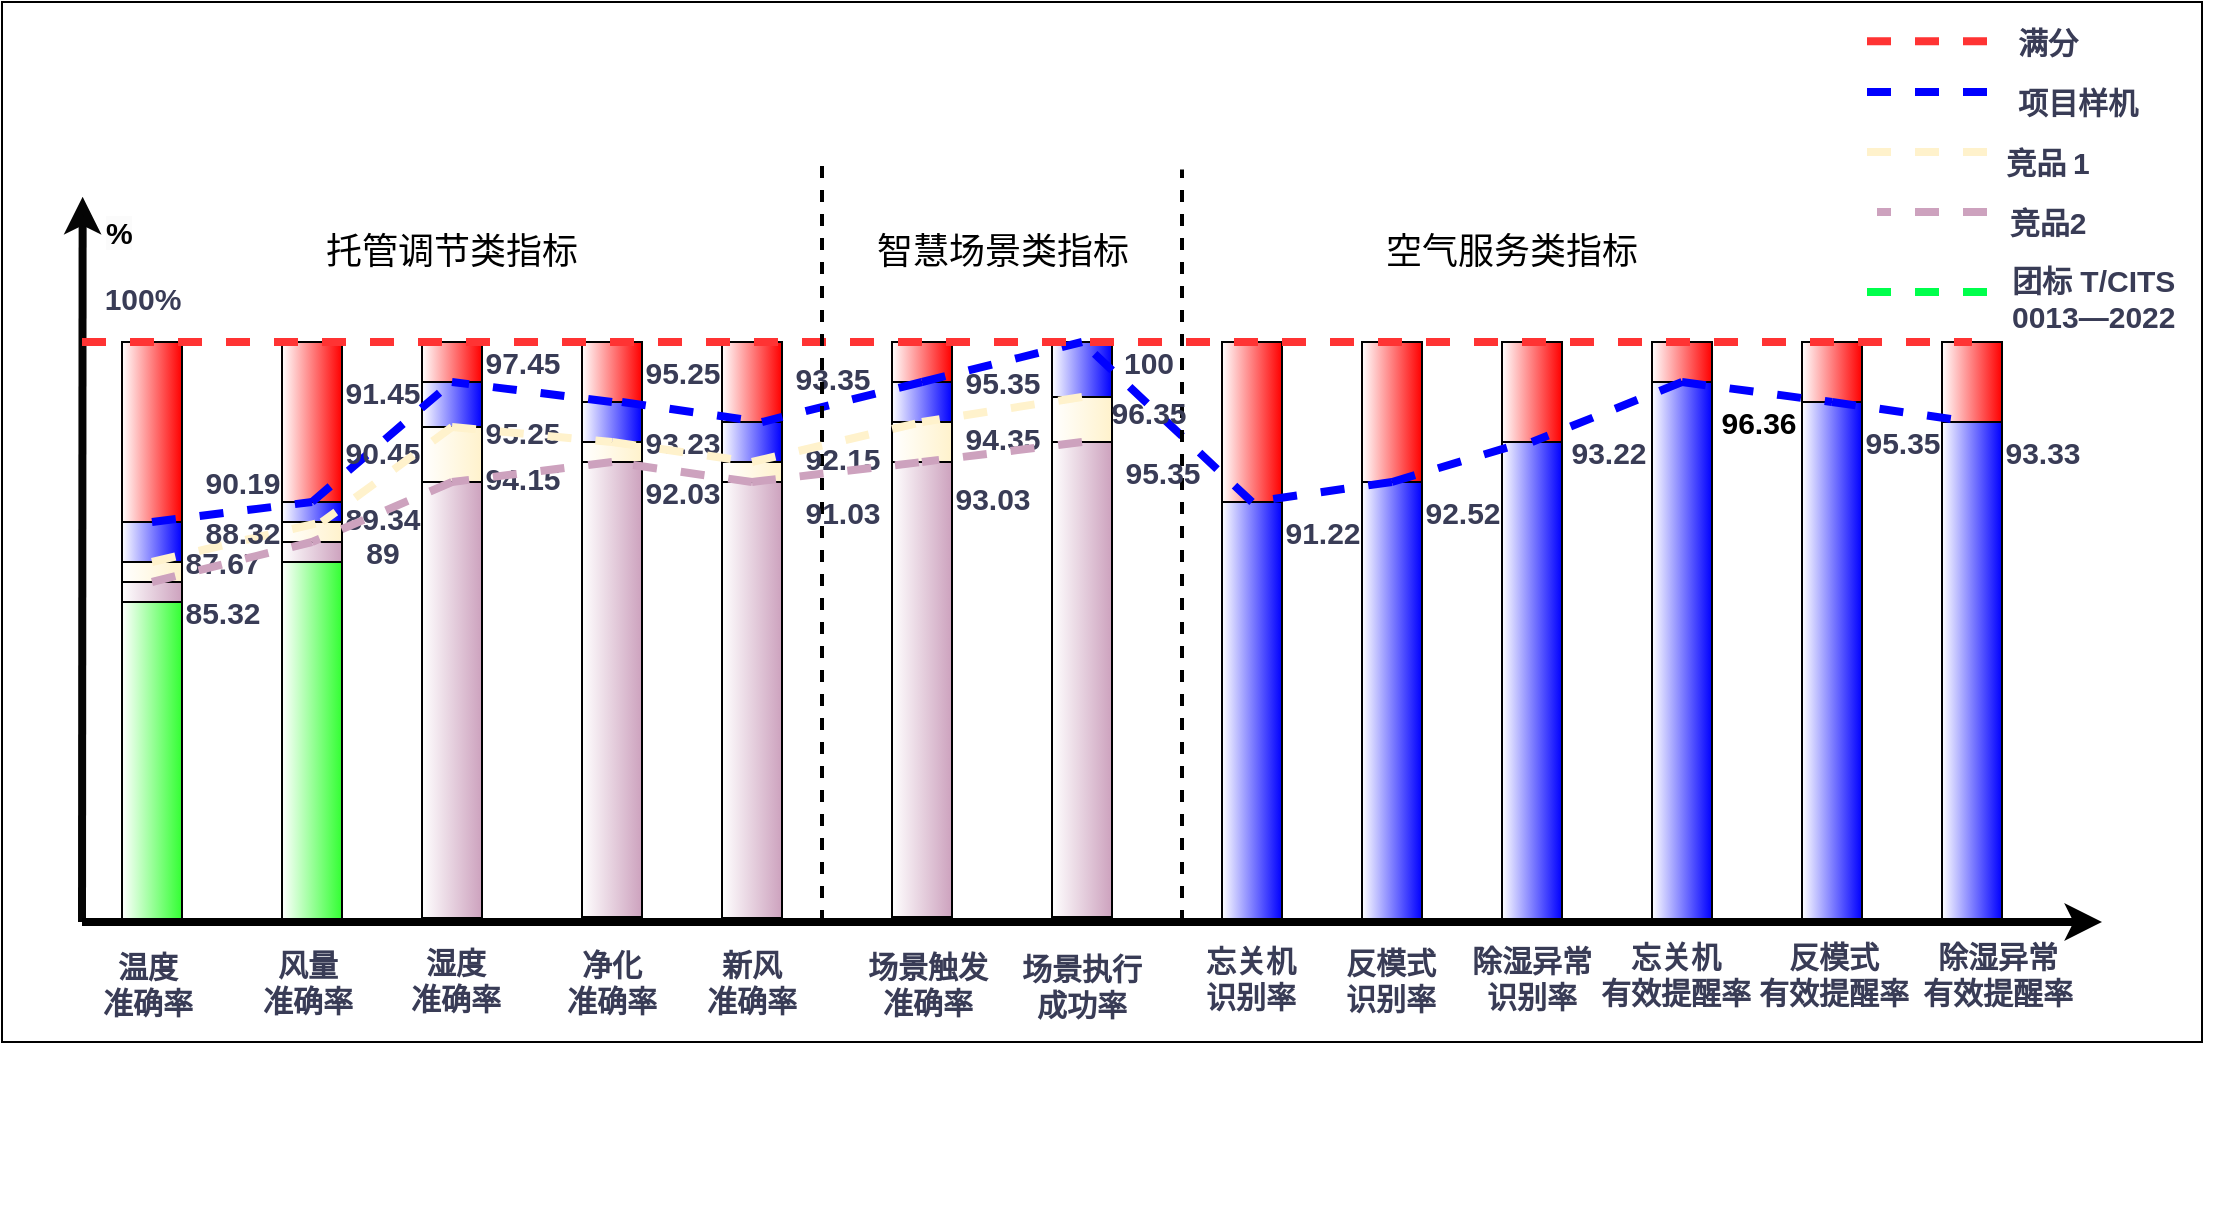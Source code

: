 <mxfile version="21.6.6" type="github">
  <diagram name="第 1 页" id="rY4jq-13awJzELdeVJwO">
    <mxGraphModel dx="2074" dy="1118" grid="1" gridSize="10" guides="1" tooltips="1" connect="1" arrows="1" fold="1" page="1" pageScale="1" pageWidth="1100" pageHeight="850" math="0" shadow="0">
      <root>
        <mxCell id="0" />
        <mxCell id="1" parent="0" />
        <mxCell id="lNV1BjXNFT9KpLWE9t8--2" value="" style="rounded=0;whiteSpace=wrap;html=1;gradientDirection=east;" vertex="1" parent="1">
          <mxGeometry x="130" y="50" width="1100" height="520" as="geometry" />
        </mxCell>
        <mxCell id="lNV1BjXNFT9KpLWE9t8--3" value="" style="rounded=0;whiteSpace=wrap;html=1;labelBackgroundColor=none;fillColor=#fff2cc;strokeColor=#d6b656;fontSize=15;fontStyle=1;labelBorderColor=none;" vertex="1" parent="1">
          <mxGeometry x="270" y="310" width="30" height="20" as="geometry" />
        </mxCell>
        <mxCell id="lNV1BjXNFT9KpLWE9t8--4" value="" style="rounded=0;whiteSpace=wrap;html=1;labelBackgroundColor=none;fontSize=15;fontStyle=1;gradientDirection=east;gradientColor=#0000FF;labelBorderColor=none;" vertex="1" parent="1">
          <mxGeometry x="190" y="300" width="30" height="50" as="geometry" />
        </mxCell>
        <mxCell id="lNV1BjXNFT9KpLWE9t8--5" value="" style="edgeStyle=orthogonalEdgeStyle;rounded=0;orthogonalLoop=1;jettySize=auto;html=1;labelBorderColor=none;" edge="1" parent="1" source="lNV1BjXNFT9KpLWE9t8--6" target="lNV1BjXNFT9KpLWE9t8--11">
          <mxGeometry relative="1" as="geometry" />
        </mxCell>
        <mxCell id="lNV1BjXNFT9KpLWE9t8--6" value="" style="rounded=0;whiteSpace=wrap;html=1;labelBackgroundColor=none;fillColor=#FFFFFF;strokeColor=#000000;fontSize=15;fontStyle=1;gradientColor=#FFF2CC;gradientDirection=east;labelBorderColor=none;" vertex="1" parent="1">
          <mxGeometry x="190" y="330" width="30" height="20" as="geometry" />
        </mxCell>
        <mxCell id="lNV1BjXNFT9KpLWE9t8--7" value="" style="rounded=0;whiteSpace=wrap;html=1;labelBackgroundColor=none;fontSize=15;fontStyle=1;gradientDirection=east;gradientColor=#0000FF;labelBorderColor=none;" vertex="1" parent="1">
          <mxGeometry x="490" y="260" width="30" height="250" as="geometry" />
        </mxCell>
        <mxCell id="lNV1BjXNFT9KpLWE9t8--8" value="" style="rounded=0;whiteSpace=wrap;html=1;labelBackgroundColor=none;fontSize=15;fontStyle=1;gradientDirection=east;gradientColor=#0000FF;labelBorderColor=none;" vertex="1" parent="1">
          <mxGeometry x="420" y="250" width="30" height="260" as="geometry" />
        </mxCell>
        <mxCell id="lNV1BjXNFT9KpLWE9t8--9" value="" style="endArrow=classic;html=1;rounded=0;labelBackgroundColor=none;strokeColor=#050505;fontColor=default;strokeWidth=4;fontSize=15;fontStyle=1;entryX=-0.242;entryY=-0.064;entryDx=0;entryDy=0;entryPerimeter=0;" edge="1" parent="1" target="lNV1BjXNFT9KpLWE9t8--14">
          <mxGeometry width="50" height="50" relative="1" as="geometry">
            <mxPoint x="170" y="510" as="sourcePoint" />
            <mxPoint x="170" y="110" as="targetPoint" />
          </mxGeometry>
        </mxCell>
        <mxCell id="lNV1BjXNFT9KpLWE9t8--10" value="" style="endArrow=none;html=1;rounded=0;labelBackgroundColor=none;strokeColor=#E07A5F;fontColor=default;fontSize=15;fontStyle=1;labelBorderColor=none;" edge="1" parent="1" target="lNV1BjXNFT9KpLWE9t8--11">
          <mxGeometry width="50" height="50" relative="1" as="geometry">
            <mxPoint x="190" y="410" as="sourcePoint" />
            <mxPoint x="240" y="360" as="targetPoint" />
          </mxGeometry>
        </mxCell>
        <mxCell id="lNV1BjXNFT9KpLWE9t8--11" value="" style="rounded=0;whiteSpace=wrap;html=1;labelBackgroundColor=none;fillColor=#FFFFFF;strokeColor=#000000;fontColor=#000000;fontSize=15;fontStyle=1;gradientColor=#33FF33;gradientDirection=east;labelBorderColor=none;" vertex="1" parent="1">
          <mxGeometry x="190" y="350" width="30" height="160" as="geometry" />
        </mxCell>
        <mxCell id="lNV1BjXNFT9KpLWE9t8--12" value="" style="rounded=0;whiteSpace=wrap;html=1;labelBackgroundColor=none;fontSize=15;fontStyle=1;gradientDirection=east;gradientColor=#FF0000;labelBorderColor=none;" vertex="1" parent="1">
          <mxGeometry x="190" y="220" width="30" height="90" as="geometry" />
        </mxCell>
        <mxCell id="lNV1BjXNFT9KpLWE9t8--13" value="100%" style="text;html=1;align=center;verticalAlign=middle;resizable=0;points=[];autosize=1;strokeColor=none;fillColor=none;labelBackgroundColor=none;fontColor=#393C56;fontSize=15;fontStyle=1" vertex="1" parent="1">
          <mxGeometry x="170" y="182.5" width="60" height="30" as="geometry" />
        </mxCell>
        <mxCell id="lNV1BjXNFT9KpLWE9t8--14" value="&lt;span style=&quot;color: rgb(0, 0, 0); font-family: Helvetica; font-size: 15px; font-style: normal; font-variant-ligatures: normal; font-variant-caps: normal; letter-spacing: normal; orphans: 2; text-align: center; text-indent: 0px; text-transform: none; widows: 2; word-spacing: 0px; -webkit-text-stroke-width: 0px; background-color: rgb(251, 251, 251); text-decoration-thickness: initial; text-decoration-style: initial; text-decoration-color: initial; float: none; display: inline !important;&quot;&gt;%&lt;/span&gt;" style="text;whiteSpace=wrap;html=1;labelBackgroundColor=none;fontColor=#393C56;fontSize=15;fontStyle=1" vertex="1" parent="1">
          <mxGeometry x="180" y="150" width="40" height="40" as="geometry" />
        </mxCell>
        <mxCell id="lNV1BjXNFT9KpLWE9t8--15" value="90.19" style="text;html=1;align=center;verticalAlign=middle;resizable=0;points=[];autosize=1;strokeColor=none;fillColor=none;labelBackgroundColor=none;fontColor=#393C56;fontSize=15;fontStyle=1;labelBorderColor=none;" vertex="1" parent="1">
          <mxGeometry x="220" y="275" width="60" height="30" as="geometry" />
        </mxCell>
        <mxCell id="lNV1BjXNFT9KpLWE9t8--16" value="85.32" style="text;html=1;align=center;verticalAlign=middle;resizable=0;points=[];autosize=1;strokeColor=none;fillColor=none;labelBackgroundColor=none;fontColor=#393C56;fontSize=15;fontStyle=1;labelBorderColor=none;" vertex="1" parent="1">
          <mxGeometry x="210" y="340" width="60" height="30" as="geometry" />
        </mxCell>
        <mxCell id="lNV1BjXNFT9KpLWE9t8--17" value="" style="endArrow=none;html=1;rounded=0;labelBackgroundColor=none;strokeColor=#E07A5F;fontColor=default;fontSize=15;fontStyle=1;labelBorderColor=none;" edge="1" parent="1" target="lNV1BjXNFT9KpLWE9t8--18">
          <mxGeometry width="50" height="50" relative="1" as="geometry">
            <mxPoint x="270" y="410" as="sourcePoint" />
            <mxPoint x="320" y="360" as="targetPoint" />
          </mxGeometry>
        </mxCell>
        <mxCell id="lNV1BjXNFT9KpLWE9t8--18" value="" style="rounded=0;whiteSpace=wrap;html=1;labelBackgroundColor=none;fillColor=#FFFFFF;strokeColor=#000000;fontColor=#393C56;fontSize=15;fontStyle=1;gradientColor=#33FF33;gradientDirection=east;labelBorderColor=none;" vertex="1" parent="1">
          <mxGeometry x="270" y="310" width="30" height="200" as="geometry" />
        </mxCell>
        <mxCell id="lNV1BjXNFT9KpLWE9t8--19" value="" style="rounded=0;whiteSpace=wrap;html=1;labelBackgroundColor=none;fontSize=15;fontStyle=1;gradientDirection=east;gradientColor=#0000FF;labelBorderColor=none;" vertex="1" parent="1">
          <mxGeometry x="270" y="300" width="30" height="30" as="geometry" />
        </mxCell>
        <mxCell id="lNV1BjXNFT9KpLWE9t8--20" value="" style="rounded=0;whiteSpace=wrap;html=1;labelBackgroundColor=none;fontSize=15;fontStyle=1;gradientDirection=east;gradientColor=#FF0000;labelBorderColor=none;" vertex="1" parent="1">
          <mxGeometry x="270" y="220" width="30" height="80" as="geometry" />
        </mxCell>
        <mxCell id="lNV1BjXNFT9KpLWE9t8--21" value="91.45" style="text;html=1;align=center;verticalAlign=middle;resizable=0;points=[];autosize=1;strokeColor=none;fillColor=none;labelBackgroundColor=none;fontColor=#393C56;fontSize=15;fontStyle=1;labelBorderColor=none;" vertex="1" parent="1">
          <mxGeometry x="290" y="230" width="60" height="30" as="geometry" />
        </mxCell>
        <mxCell id="lNV1BjXNFT9KpLWE9t8--22" value="89" style="text;html=1;align=center;verticalAlign=middle;resizable=0;points=[];autosize=1;strokeColor=none;fillColor=none;labelBackgroundColor=none;fontColor=#393C56;fontSize=15;fontStyle=1;labelBorderColor=none;" vertex="1" parent="1">
          <mxGeometry x="300" y="310" width="40" height="30" as="geometry" />
        </mxCell>
        <mxCell id="lNV1BjXNFT9KpLWE9t8--23" value="" style="endArrow=none;html=1;rounded=0;labelBackgroundColor=none;strokeColor=#E07A5F;fontColor=default;fontSize=15;fontStyle=1;labelBorderColor=none;" edge="1" parent="1">
          <mxGeometry width="50" height="50" relative="1" as="geometry">
            <mxPoint x="385" y="410" as="sourcePoint" />
            <mxPoint x="385" y="410" as="targetPoint" />
          </mxGeometry>
        </mxCell>
        <mxCell id="lNV1BjXNFT9KpLWE9t8--24" value="" style="rounded=0;whiteSpace=wrap;html=1;labelBackgroundColor=none;fontSize=15;fontStyle=1;gradientDirection=east;gradientColor=#0000FF;labelBorderColor=none;" vertex="1" parent="1">
          <mxGeometry x="340" y="240" width="30" height="270" as="geometry" />
        </mxCell>
        <mxCell id="lNV1BjXNFT9KpLWE9t8--25" value="" style="rounded=0;whiteSpace=wrap;html=1;labelBackgroundColor=none;fontSize=15;fontStyle=1;gradientDirection=east;gradientColor=#FF0000;labelBorderColor=none;" vertex="1" parent="1">
          <mxGeometry x="340" y="220" width="30" height="20" as="geometry" />
        </mxCell>
        <mxCell id="lNV1BjXNFT9KpLWE9t8--26" value="" style="endArrow=none;html=1;rounded=0;labelBackgroundColor=none;strokeColor=#E07A5F;fontColor=default;fontSize=15;fontStyle=1;labelBorderColor=none;" edge="1" parent="1" target="lNV1BjXNFT9KpLWE9t8--27">
          <mxGeometry width="50" height="50" relative="1" as="geometry">
            <mxPoint x="1030" y="410" as="sourcePoint" />
            <mxPoint x="1080" y="360" as="targetPoint" />
          </mxGeometry>
        </mxCell>
        <mxCell id="lNV1BjXNFT9KpLWE9t8--27" value="" style="rounded=0;whiteSpace=wrap;html=1;labelBackgroundColor=none;fontSize=15;fontStyle=1;gradientDirection=east;gradientColor=#0000FF;labelBorderColor=none;" vertex="1" parent="1">
          <mxGeometry x="1030" y="240" width="30" height="270" as="geometry" />
        </mxCell>
        <mxCell id="lNV1BjXNFT9KpLWE9t8--28" value="" style="rounded=0;whiteSpace=wrap;html=1;labelBackgroundColor=none;fontSize=15;fontStyle=1;gradientColor=#FF0000;gradientDirection=east;labelBorderColor=none;" vertex="1" parent="1">
          <mxGeometry x="1030" y="220" width="30" height="30" as="geometry" />
        </mxCell>
        <mxCell id="lNV1BjXNFT9KpLWE9t8--29" value="" style="rounded=0;whiteSpace=wrap;html=1;labelBackgroundColor=none;fontSize=15;fontStyle=1;gradientDirection=east;gradientColor=#0000FF;labelBorderColor=none;" vertex="1" parent="1">
          <mxGeometry x="1100" y="260" width="30" height="250" as="geometry" />
        </mxCell>
        <mxCell id="lNV1BjXNFT9KpLWE9t8--30" value="" style="rounded=0;whiteSpace=wrap;html=1;labelBackgroundColor=none;fontSize=15;fontStyle=1;gradientColor=#FF0000;gradientDirection=east;labelBorderColor=none;" vertex="1" parent="1">
          <mxGeometry x="1100" y="220" width="30" height="40" as="geometry" />
        </mxCell>
        <mxCell id="lNV1BjXNFT9KpLWE9t8--31" value="" style="endArrow=none;html=1;rounded=0;labelBackgroundColor=none;strokeColor=#E07A5F;fontColor=default;fontSize=15;fontStyle=1;labelBorderColor=none;" edge="1" parent="1">
          <mxGeometry width="50" height="50" relative="1" as="geometry">
            <mxPoint x="870" y="410" as="sourcePoint" />
            <mxPoint x="870" y="410" as="targetPoint" />
          </mxGeometry>
        </mxCell>
        <mxCell id="lNV1BjXNFT9KpLWE9t8--32" value="" style="rounded=0;whiteSpace=wrap;html=1;labelBackgroundColor=none;fontSize=15;fontStyle=1;gradientDirection=east;gradientColor=#0000FF;labelBorderColor=none;" vertex="1" parent="1">
          <mxGeometry x="880" y="240" width="30" height="270" as="geometry" />
        </mxCell>
        <mxCell id="lNV1BjXNFT9KpLWE9t8--33" value="" style="rounded=0;whiteSpace=wrap;html=1;labelBackgroundColor=none;fontSize=15;fontStyle=1;gradientColor=#FF0000;gradientDirection=east;labelBorderColor=none;" vertex="1" parent="1">
          <mxGeometry x="880" y="220" width="30" height="50" as="geometry" />
        </mxCell>
        <mxCell id="lNV1BjXNFT9KpLWE9t8--34" value="" style="endArrow=none;html=1;rounded=0;labelBackgroundColor=none;strokeColor=#E07A5F;fontColor=default;fontSize=15;fontStyle=1;labelBorderColor=none;" edge="1" parent="1" target="lNV1BjXNFT9KpLWE9t8--35">
          <mxGeometry width="50" height="50" relative="1" as="geometry">
            <mxPoint x="810" y="410" as="sourcePoint" />
            <mxPoint x="860" y="360" as="targetPoint" />
          </mxGeometry>
        </mxCell>
        <mxCell id="lNV1BjXNFT9KpLWE9t8--35" value="" style="rounded=0;whiteSpace=wrap;html=1;labelBackgroundColor=none;fontSize=15;fontStyle=1;gradientDirection=east;gradientColor=#0000FF;labelBorderColor=none;" vertex="1" parent="1">
          <mxGeometry x="810" y="290" width="30" height="220" as="geometry" />
        </mxCell>
        <mxCell id="lNV1BjXNFT9KpLWE9t8--36" value="" style="rounded=0;whiteSpace=wrap;html=1;labelBackgroundColor=none;fontSize=15;fontStyle=1;gradientColor=#FF0000;gradientDirection=east;labelBorderColor=none;" vertex="1" parent="1">
          <mxGeometry x="810" y="220" width="30" height="70" as="geometry" />
        </mxCell>
        <mxCell id="lNV1BjXNFT9KpLWE9t8--37" value="" style="endArrow=none;html=1;rounded=0;startArrow=none;labelBackgroundColor=none;strokeColor=#E07A5F;fontColor=default;fontSize=15;fontStyle=1;labelBorderColor=none;" edge="1" parent="1" source="lNV1BjXNFT9KpLWE9t8--48" target="lNV1BjXNFT9KpLWE9t8--38">
          <mxGeometry width="50" height="50" relative="1" as="geometry">
            <mxPoint x="760" y="35" as="sourcePoint" />
            <mxPoint x="810" y="-15" as="targetPoint" />
          </mxGeometry>
        </mxCell>
        <mxCell id="lNV1BjXNFT9KpLWE9t8--38" value="" style="rounded=0;whiteSpace=wrap;html=1;labelBackgroundColor=none;fontSize=15;fontStyle=1;gradientDirection=east;gradientColor=#0000FF;labelBorderColor=none;" vertex="1" parent="1">
          <mxGeometry x="740" y="240" width="30" height="270" as="geometry" />
        </mxCell>
        <mxCell id="lNV1BjXNFT9KpLWE9t8--39" value="" style="endArrow=none;html=1;rounded=0;labelBackgroundColor=none;strokeColor=#E07A5F;fontColor=default;fontSize=15;fontStyle=1;labelBorderColor=none;" edge="1" parent="1">
          <mxGeometry width="50" height="50" relative="1" as="geometry">
            <mxPoint x="945" y="410" as="sourcePoint" />
            <mxPoint x="945" y="410" as="targetPoint" />
          </mxGeometry>
        </mxCell>
        <mxCell id="lNV1BjXNFT9KpLWE9t8--40" value="" style="rounded=0;whiteSpace=wrap;html=1;labelBackgroundColor=none;fontSize=15;fontStyle=1;gradientDirection=east;gradientColor=#0000FF;labelBorderColor=none;" vertex="1" parent="1">
          <mxGeometry x="955" y="240" width="30" height="270" as="geometry" />
        </mxCell>
        <mxCell id="lNV1BjXNFT9KpLWE9t8--41" value="" style="rounded=0;whiteSpace=wrap;html=1;labelBackgroundColor=none;fontSize=15;fontStyle=1;gradientColor=#FF0000;gradientDirection=east;labelBorderColor=none;" vertex="1" parent="1">
          <mxGeometry x="955" y="220" width="30" height="20" as="geometry" />
        </mxCell>
        <mxCell id="lNV1BjXNFT9KpLWE9t8--42" value="" style="endArrow=none;html=1;rounded=0;labelBackgroundColor=none;strokeColor=#E07A5F;fontColor=default;fontSize=15;fontStyle=1;labelBorderColor=none;" edge="1" parent="1">
          <mxGeometry width="50" height="50" relative="1" as="geometry">
            <mxPoint x="635" y="410" as="sourcePoint" />
            <mxPoint x="635" y="410" as="targetPoint" />
          </mxGeometry>
        </mxCell>
        <mxCell id="lNV1BjXNFT9KpLWE9t8--43" value="" style="rounded=0;whiteSpace=wrap;html=1;labelBackgroundColor=none;fontSize=15;fontStyle=1;gradientDirection=east;gradientColor=#0000FF;labelBorderColor=none;" vertex="1" parent="1">
          <mxGeometry x="655" y="220" width="30" height="290" as="geometry" />
        </mxCell>
        <mxCell id="lNV1BjXNFT9KpLWE9t8--44" value="" style="rounded=0;whiteSpace=wrap;html=1;labelBackgroundColor=none;fontSize=15;fontStyle=1;gradientDirection=east;gradientColor=#0000FF;labelBorderColor=none;" vertex="1" parent="1">
          <mxGeometry x="575" y="240" width="30" height="270" as="geometry" />
        </mxCell>
        <mxCell id="lNV1BjXNFT9KpLWE9t8--45" value="" style="rounded=0;whiteSpace=wrap;html=1;labelBackgroundColor=none;fontSize=15;fontStyle=1;gradientDirection=east;gradientColor=#FF0000;labelBorderColor=none;" vertex="1" parent="1">
          <mxGeometry x="575" y="220" width="30" height="20" as="geometry" />
        </mxCell>
        <mxCell id="lNV1BjXNFT9KpLWE9t8--46" value="" style="rounded=0;whiteSpace=wrap;html=1;labelBackgroundColor=none;fontSize=15;fontStyle=1;gradientDirection=east;gradientColor=#FF0000;labelBorderColor=none;" vertex="1" parent="1">
          <mxGeometry x="490" y="220" width="30" height="40" as="geometry" />
        </mxCell>
        <mxCell id="lNV1BjXNFT9KpLWE9t8--47" value="" style="rounded=0;whiteSpace=wrap;html=1;labelBackgroundColor=none;fontSize=15;fontStyle=1;gradientDirection=east;gradientColor=#FF0000;labelBorderColor=none;" vertex="1" parent="1">
          <mxGeometry x="420" y="220" width="30" height="30" as="geometry" />
        </mxCell>
        <mxCell id="lNV1BjXNFT9KpLWE9t8--48" value="" style="rounded=0;whiteSpace=wrap;html=1;labelBackgroundColor=none;fontSize=15;fontStyle=1;gradientDirection=east;gradientColor=#FF0000;labelBorderColor=none;" vertex="1" parent="1">
          <mxGeometry x="740" y="220" width="30" height="80" as="geometry" />
        </mxCell>
        <mxCell id="lNV1BjXNFT9KpLWE9t8--49" value="97.45" style="text;html=1;align=center;verticalAlign=middle;resizable=0;points=[];autosize=1;strokeColor=none;fillColor=none;labelBackgroundColor=none;fontColor=#393C56;fontSize=15;fontStyle=1;labelBorderColor=none;" vertex="1" parent="1">
          <mxGeometry x="360" y="215" width="60" height="30" as="geometry" />
        </mxCell>
        <mxCell id="lNV1BjXNFT9KpLWE9t8--50" value="95.35" style="text;html=1;align=center;verticalAlign=middle;resizable=0;points=[];autosize=1;strokeColor=none;fillColor=none;labelBackgroundColor=none;fontColor=#393C56;fontSize=15;fontStyle=1;labelBorderColor=none;" vertex="1" parent="1">
          <mxGeometry x="600" y="225" width="60" height="30" as="geometry" />
        </mxCell>
        <mxCell id="lNV1BjXNFT9KpLWE9t8--51" value="100" style="text;html=1;align=center;verticalAlign=middle;resizable=0;points=[];autosize=1;strokeColor=none;fillColor=none;labelBackgroundColor=none;fontColor=#393C56;fontSize=15;fontStyle=1;labelBorderColor=none;" vertex="1" parent="1">
          <mxGeometry x="677.5" y="215" width="50" height="30" as="geometry" />
        </mxCell>
        <mxCell id="lNV1BjXNFT9KpLWE9t8--52" value="91.22" style="text;html=1;align=center;verticalAlign=middle;resizable=0;points=[];autosize=1;strokeColor=none;fillColor=none;labelBackgroundColor=none;fontColor=#393C56;fontSize=15;fontStyle=1;labelBorderColor=none;" vertex="1" parent="1">
          <mxGeometry x="760" y="300" width="60" height="30" as="geometry" />
        </mxCell>
        <mxCell id="lNV1BjXNFT9KpLWE9t8--53" value="92.52" style="text;html=1;align=center;verticalAlign=middle;resizable=0;points=[];autosize=1;strokeColor=none;fillColor=none;labelBackgroundColor=none;fontColor=#393C56;fontSize=15;fontStyle=1;labelBorderColor=none;" vertex="1" parent="1">
          <mxGeometry x="830" y="290" width="60" height="30" as="geometry" />
        </mxCell>
        <mxCell id="lNV1BjXNFT9KpLWE9t8--54" value="93.22" style="text;html=1;align=center;verticalAlign=middle;resizable=0;points=[];autosize=1;strokeColor=none;fillColor=none;labelBackgroundColor=none;fontColor=#393C56;fontSize=15;fontStyle=1;labelBorderColor=none;" vertex="1" parent="1">
          <mxGeometry x="902.5" y="260" width="60" height="30" as="geometry" />
        </mxCell>
        <mxCell id="lNV1BjXNFT9KpLWE9t8--55" value="96.36" style="text;html=1;align=center;verticalAlign=middle;resizable=0;points=[];autosize=1;labelBackgroundColor=none;fontSize=15;fontStyle=1;labelBorderColor=none;" vertex="1" parent="1">
          <mxGeometry x="977.5" y="245" width="60" height="30" as="geometry" />
        </mxCell>
        <mxCell id="lNV1BjXNFT9KpLWE9t8--56" value="95.35" style="text;html=1;align=center;verticalAlign=middle;resizable=0;points=[];autosize=1;strokeColor=none;fillColor=none;labelBackgroundColor=none;fontColor=#393C56;fontSize=15;fontStyle=1;labelBorderColor=none;" vertex="1" parent="1">
          <mxGeometry x="1050" y="255" width="60" height="30" as="geometry" />
        </mxCell>
        <mxCell id="lNV1BjXNFT9KpLWE9t8--57" value="93.33" style="text;html=1;align=center;verticalAlign=middle;resizable=0;points=[];autosize=1;strokeColor=none;fillColor=none;labelBackgroundColor=none;fontColor=#393C56;fontSize=15;fontStyle=1;labelBorderColor=none;" vertex="1" parent="1">
          <mxGeometry x="1120" y="260" width="60" height="30" as="geometry" />
        </mxCell>
        <mxCell id="lNV1BjXNFT9KpLWE9t8--58" value="场景触发准确率" style="text;whiteSpace=wrap;html=1;labelBackgroundColor=none;fontColor=#393C56;fontSize=15;fontStyle=1;align=center;" vertex="1" parent="1">
          <mxGeometry x="560" y="517" width="66" height="137" as="geometry" />
        </mxCell>
        <mxCell id="lNV1BjXNFT9KpLWE9t8--59" value="场景执行成功率" style="text;whiteSpace=wrap;html=1;labelBackgroundColor=none;fontColor=#393C56;fontSize=15;fontStyle=1;align=center;" vertex="1" parent="1">
          <mxGeometry x="637" y="518" width="66" height="136" as="geometry" />
        </mxCell>
        <mxCell id="lNV1BjXNFT9KpLWE9t8--60" value="忘关机识别率" style="text;whiteSpace=wrap;html=1;labelBackgroundColor=none;fontColor=#393C56;fontSize=15;fontStyle=1" vertex="1" parent="1">
          <mxGeometry x="730" y="514" width="50" height="126" as="geometry" />
        </mxCell>
        <mxCell id="lNV1BjXNFT9KpLWE9t8--61" value="反模式识别率" style="text;whiteSpace=wrap;html=1;labelBackgroundColor=none;fontColor=#393C56;fontSize=15;fontStyle=1" vertex="1" parent="1">
          <mxGeometry x="800" y="515" width="51" height="126" as="geometry" />
        </mxCell>
        <mxCell id="lNV1BjXNFT9KpLWE9t8--62" value="除湿异常识别率" style="text;whiteSpace=wrap;html=1;labelBackgroundColor=none;fontColor=#393C56;fontSize=15;fontStyle=1;align=center;" vertex="1" parent="1">
          <mxGeometry x="860" y="514" width="70" height="135" as="geometry" />
        </mxCell>
        <mxCell id="lNV1BjXNFT9KpLWE9t8--63" value="忘关机&lt;br&gt;有效提醒率" style="text;whiteSpace=wrap;html=1;labelBackgroundColor=none;fontColor=#393C56;fontSize=15;fontStyle=1;align=center;" vertex="1" parent="1">
          <mxGeometry x="927" y="512" width="80" height="97.5" as="geometry" />
        </mxCell>
        <mxCell id="lNV1BjXNFT9KpLWE9t8--64" value="反模式&lt;br&gt;有效提醒率" style="text;whiteSpace=wrap;html=1;labelBackgroundColor=none;fontColor=#393C56;fontSize=15;fontStyle=1;align=center;" vertex="1" parent="1">
          <mxGeometry x="1006" y="512" width="80" height="44" as="geometry" />
        </mxCell>
        <mxCell id="lNV1BjXNFT9KpLWE9t8--65" value="除湿异常&lt;br&gt;有效提醒率" style="text;whiteSpace=wrap;html=1;labelBackgroundColor=none;fontColor=#393C56;fontSize=15;fontStyle=1;align=center;" vertex="1" parent="1">
          <mxGeometry x="1088" y="512" width="80" height="40" as="geometry" />
        </mxCell>
        <mxCell id="lNV1BjXNFT9KpLWE9t8--66" value="湿度&lt;br&gt;准确率" style="text;whiteSpace=wrap;html=1;fontColor=#393C56;fontSize=15;fontStyle=1;align=center;" vertex="1" parent="1">
          <mxGeometry x="326" y="515" width="62" height="90" as="geometry" />
        </mxCell>
        <mxCell id="lNV1BjXNFT9KpLWE9t8--67" value="" style="endArrow=none;dashed=1;html=1;rounded=0;strokeColor=#0000FF;fontColor=#393C56;fillColor=#F2CC8F;exitX=0.5;exitY=1;exitDx=0;exitDy=0;entryX=0.5;entryY=1;entryDx=0;entryDy=0;strokeWidth=4;fontSize=15;fontStyle=1;labelBorderColor=none;" edge="1" parent="1" source="lNV1BjXNFT9KpLWE9t8--12" target="lNV1BjXNFT9KpLWE9t8--20">
          <mxGeometry width="50" height="50" relative="1" as="geometry">
            <mxPoint x="210" y="320" as="sourcePoint" />
            <mxPoint x="260" y="270" as="targetPoint" />
          </mxGeometry>
        </mxCell>
        <mxCell id="lNV1BjXNFT9KpLWE9t8--68" value="" style="endArrow=none;dashed=1;html=1;rounded=0;strokeColor=#0000FF;fontColor=#393C56;fillColor=#F2CC8F;exitX=0.5;exitY=1;exitDx=0;exitDy=0;entryX=0.5;entryY=0;entryDx=0;entryDy=0;strokeWidth=4;fontSize=15;fontStyle=1;labelBorderColor=none;" edge="1" parent="1" source="lNV1BjXNFT9KpLWE9t8--20" target="lNV1BjXNFT9KpLWE9t8--24">
          <mxGeometry width="50" height="50" relative="1" as="geometry">
            <mxPoint x="290" y="300" as="sourcePoint" />
            <mxPoint x="370" y="280" as="targetPoint" />
          </mxGeometry>
        </mxCell>
        <mxCell id="lNV1BjXNFT9KpLWE9t8--69" value="" style="endArrow=none;dashed=1;html=1;rounded=0;strokeColor=#0000FF;fontColor=#393C56;fillColor=#F2CC8F;entryX=0.5;entryY=0;entryDx=0;entryDy=0;strokeWidth=4;fontSize=15;fontStyle=1;exitX=0.5;exitY=0;exitDx=0;exitDy=0;labelBorderColor=none;" edge="1" parent="1" source="lNV1BjXNFT9KpLWE9t8--8" target="lNV1BjXNFT9KpLWE9t8--24">
          <mxGeometry width="50" height="50" relative="1" as="geometry">
            <mxPoint x="430" y="250" as="sourcePoint" />
            <mxPoint x="380" y="250" as="targetPoint" />
          </mxGeometry>
        </mxCell>
        <mxCell id="lNV1BjXNFT9KpLWE9t8--70" value="" style="endArrow=none;dashed=1;html=1;rounded=0;strokeColor=#0000FF;fontColor=#393C56;fillColor=#F2CC8F;strokeWidth=4;fontSize=15;fontStyle=1;startArrow=none;labelBorderColor=none;" edge="1" parent="1">
          <mxGeometry width="50" height="50" relative="1" as="geometry">
            <mxPoint x="440" y="250" as="sourcePoint" />
            <mxPoint x="510" y="260" as="targetPoint" />
          </mxGeometry>
        </mxCell>
        <mxCell id="lNV1BjXNFT9KpLWE9t8--71" value="" style="endArrow=none;dashed=1;html=1;rounded=0;strokeColor=#0000FF;fontColor=#393C56;fillColor=#F2CC8F;exitX=0.5;exitY=0;exitDx=0;exitDy=0;strokeWidth=4;fontSize=15;fontStyle=1;labelBorderColor=none;" edge="1" parent="1" source="lNV1BjXNFT9KpLWE9t8--44">
          <mxGeometry width="50" height="50" relative="1" as="geometry">
            <mxPoint x="465" y="260" as="sourcePoint" />
            <mxPoint x="510" y="260" as="targetPoint" />
          </mxGeometry>
        </mxCell>
        <mxCell id="lNV1BjXNFT9KpLWE9t8--72" value="" style="endArrow=none;dashed=1;html=1;rounded=0;strokeColor=#0000FF;fontColor=#393C56;fillColor=#F2CC8F;exitX=0.5;exitY=0;exitDx=0;exitDy=0;entryX=0.5;entryY=0;entryDx=0;entryDy=0;strokeWidth=4;fontSize=15;fontStyle=1;labelBorderColor=none;" edge="1" parent="1" source="lNV1BjXNFT9KpLWE9t8--44">
          <mxGeometry width="50" height="50" relative="1" as="geometry">
            <mxPoint x="600" y="250" as="sourcePoint" />
            <mxPoint x="670" y="220" as="targetPoint" />
          </mxGeometry>
        </mxCell>
        <mxCell id="lNV1BjXNFT9KpLWE9t8--73" value="" style="endArrow=none;dashed=1;html=1;rounded=0;strokeColor=#0000FF;fontColor=#393C56;fillColor=#F2CC8F;exitX=0.5;exitY=1;exitDx=0;exitDy=0;entryX=0.5;entryY=0;entryDx=0;entryDy=0;strokeWidth=4;fontSize=15;fontStyle=1;labelBorderColor=none;" edge="1" parent="1" source="lNV1BjXNFT9KpLWE9t8--48" target="lNV1BjXNFT9KpLWE9t8--43">
          <mxGeometry width="50" height="50" relative="1" as="geometry">
            <mxPoint x="615" y="250" as="sourcePoint" />
            <mxPoint x="695" y="233" as="targetPoint" />
          </mxGeometry>
        </mxCell>
        <mxCell id="lNV1BjXNFT9KpLWE9t8--74" value="" style="endArrow=none;dashed=1;html=1;rounded=0;strokeColor=#0000FF;fontColor=#393C56;fillColor=#F2CC8F;exitX=0.5;exitY=1;exitDx=0;exitDy=0;entryX=0.5;entryY=1;entryDx=0;entryDy=0;strokeWidth=4;fontSize=15;fontStyle=1;labelBorderColor=none;" edge="1" parent="1" source="lNV1BjXNFT9KpLWE9t8--36" target="lNV1BjXNFT9KpLWE9t8--48">
          <mxGeometry width="50" height="50" relative="1" as="geometry">
            <mxPoint x="770" y="310" as="sourcePoint" />
            <mxPoint x="695" y="230" as="targetPoint" />
          </mxGeometry>
        </mxCell>
        <mxCell id="lNV1BjXNFT9KpLWE9t8--75" value="" style="endArrow=none;dashed=1;html=1;rounded=0;strokeColor=#0000FF;fontColor=#393C56;fillColor=#F2CC8F;exitX=0.5;exitY=1;exitDx=0;exitDy=0;entryX=0.467;entryY=0.988;entryDx=0;entryDy=0;entryPerimeter=0;strokeWidth=4;fontSize=15;fontStyle=1;labelBorderColor=none;" edge="1" parent="1" source="lNV1BjXNFT9KpLWE9t8--36" target="lNV1BjXNFT9KpLWE9t8--33">
          <mxGeometry width="50" height="50" relative="1" as="geometry">
            <mxPoint x="845" y="300" as="sourcePoint" />
            <mxPoint x="910" y="270" as="targetPoint" />
          </mxGeometry>
        </mxCell>
        <mxCell id="lNV1BjXNFT9KpLWE9t8--76" value="" style="endArrow=none;dashed=1;html=1;rounded=0;strokeColor=#0000FF;fontColor=#393C56;fillColor=#F2CC8F;exitX=0.5;exitY=0;exitDx=0;exitDy=0;entryX=0.5;entryY=1;entryDx=0;entryDy=0;strokeWidth=4;fontSize=15;fontStyle=1;labelBorderColor=none;" edge="1" parent="1" source="lNV1BjXNFT9KpLWE9t8--40" target="lNV1BjXNFT9KpLWE9t8--33">
          <mxGeometry width="50" height="50" relative="1" as="geometry">
            <mxPoint x="845" y="300" as="sourcePoint" />
            <mxPoint x="916" y="280" as="targetPoint" />
          </mxGeometry>
        </mxCell>
        <mxCell id="lNV1BjXNFT9KpLWE9t8--77" value="" style="endArrow=none;dashed=1;html=1;rounded=0;strokeColor=#0000FF;fontColor=#393C56;fillColor=#F2CC8F;exitX=0.5;exitY=0;exitDx=0;exitDy=0;entryX=0.5;entryY=1;entryDx=0;entryDy=0;strokeWidth=4;fontSize=15;fontStyle=1;labelBorderColor=none;" edge="1" parent="1" source="lNV1BjXNFT9KpLWE9t8--40" target="lNV1BjXNFT9KpLWE9t8--28">
          <mxGeometry width="50" height="50" relative="1" as="geometry">
            <mxPoint x="980" y="250" as="sourcePoint" />
            <mxPoint x="915" y="280" as="targetPoint" />
          </mxGeometry>
        </mxCell>
        <mxCell id="lNV1BjXNFT9KpLWE9t8--78" value="" style="endArrow=none;dashed=1;html=1;rounded=0;strokeColor=#0000FF;fontColor=#393C56;fillColor=#F2CC8F;exitX=0.5;exitY=1;exitDx=0;exitDy=0;entryX=0.5;entryY=0;entryDx=0;entryDy=0;strokeWidth=4;fontSize=15;fontStyle=1;labelBorderColor=none;" edge="1" parent="1" source="lNV1BjXNFT9KpLWE9t8--28" target="lNV1BjXNFT9KpLWE9t8--29">
          <mxGeometry width="50" height="50" relative="1" as="geometry">
            <mxPoint x="980" y="250" as="sourcePoint" />
            <mxPoint x="1055" y="260" as="targetPoint" />
          </mxGeometry>
        </mxCell>
        <mxCell id="lNV1BjXNFT9KpLWE9t8--79" value="" style="endArrow=none;dashed=1;html=1;strokeWidth=4;rounded=0;entryX=0.5;entryY=0;entryDx=0;entryDy=0;labelBackgroundColor=none;strokeColor=#FF3333;fontColor=default;fontSize=15;fontStyle=1;labelBorderColor=none;" edge="1" parent="1" target="lNV1BjXNFT9KpLWE9t8--30">
          <mxGeometry width="50" height="50" relative="1" as="geometry">
            <mxPoint x="170" y="220" as="sourcePoint" />
            <mxPoint x="585" y="175" as="targetPoint" />
          </mxGeometry>
        </mxCell>
        <mxCell id="lNV1BjXNFT9KpLWE9t8--80" value="93.35" style="text;html=1;align=center;verticalAlign=middle;resizable=0;points=[];autosize=1;strokeColor=none;fillColor=none;labelBackgroundColor=none;fontColor=#393C56;strokeWidth=4;fontSize=15;fontStyle=1;labelBorderColor=none;" vertex="1" parent="1">
          <mxGeometry x="515" y="222.5" width="60" height="30" as="geometry" />
        </mxCell>
        <mxCell id="lNV1BjXNFT9KpLWE9t8--81" value="托管调节类指标" style="rounded=0;whiteSpace=wrap;html=1;fontSize=18;fontStyle=0;strokeColor=#FFFFFF;" vertex="1" parent="1">
          <mxGeometry x="270" y="137.5" width="170" height="75" as="geometry" />
        </mxCell>
        <mxCell id="lNV1BjXNFT9KpLWE9t8--82" value="智慧场景类指标" style="rounded=0;whiteSpace=wrap;html=1;fontSize=18;fontStyle=0;strokeColor=#FFFFFF;" vertex="1" parent="1">
          <mxGeometry x="547.5" y="137.5" width="165" height="75" as="geometry" />
        </mxCell>
        <mxCell id="lNV1BjXNFT9KpLWE9t8--83" value="空气服务类指标" style="rounded=0;whiteSpace=wrap;html=1;fontSize=18;fontStyle=0;strokeColor=#FFFFFF;" vertex="1" parent="1">
          <mxGeometry x="800" y="137.5" width="170" height="75" as="geometry" />
        </mxCell>
        <mxCell id="lNV1BjXNFT9KpLWE9t8--84" value="" style="endArrow=none;dashed=1;html=1;rounded=0;strokeColor=#0000FF;fontColor=#393C56;fillColor=#F2CC8F;exitX=0.5;exitY=1;exitDx=0;exitDy=0;strokeWidth=4;fontSize=15;fontStyle=1" edge="1" parent="1">
          <mxGeometry width="50" height="50" relative="1" as="geometry">
            <mxPoint x="1062.5" y="95" as="sourcePoint" />
            <mxPoint x="1122.5" y="95" as="targetPoint" />
          </mxGeometry>
        </mxCell>
        <mxCell id="lNV1BjXNFT9KpLWE9t8--85" value="" style="endArrow=none;dashed=1;html=1;strokeWidth=4;rounded=0;labelBackgroundColor=none;strokeColor=#FF3333;fontColor=default;fontSize=15;fontStyle=1" edge="1" parent="1">
          <mxGeometry width="50" height="50" relative="1" as="geometry">
            <mxPoint x="1062.5" y="69.66" as="sourcePoint" />
            <mxPoint x="1122.5" y="69.66" as="targetPoint" />
          </mxGeometry>
        </mxCell>
        <mxCell id="lNV1BjXNFT9KpLWE9t8--86" value="满分" style="text;html=1;strokeColor=none;fillColor=none;align=center;verticalAlign=middle;whiteSpace=wrap;rounded=0;fontColor=#393C56;fontSize=15;fontStyle=1" vertex="1" parent="1">
          <mxGeometry x="1122.5" y="55" width="60" height="30" as="geometry" />
        </mxCell>
        <mxCell id="lNV1BjXNFT9KpLWE9t8--87" value="项目样机" style="text;html=1;strokeColor=none;fillColor=none;align=center;verticalAlign=middle;whiteSpace=wrap;rounded=0;fontColor=#393C56;fontSize=15;fontStyle=1" vertex="1" parent="1">
          <mxGeometry x="1132.5" y="85" width="70" height="30" as="geometry" />
        </mxCell>
        <mxCell id="lNV1BjXNFT9KpLWE9t8--88" value="" style="endArrow=none;dashed=1;html=1;rounded=0;strokeColor=#00ff4c;fontColor=#393C56;fillColor=#F2CC8F;strokeWidth=4;fontSize=15;fontStyle=1;labelBorderColor=none;" edge="1" parent="1">
          <mxGeometry width="50" height="50" relative="1" as="geometry">
            <mxPoint x="1062.5" y="195" as="sourcePoint" />
            <mxPoint x="1122.5" y="195" as="targetPoint" />
          </mxGeometry>
        </mxCell>
        <mxCell id="lNV1BjXNFT9KpLWE9t8--89" value="团标 T/CITS 0013—2022" style="text;html=1;strokeColor=none;fillColor=none;align=left;verticalAlign=middle;whiteSpace=wrap;rounded=0;fontColor=#393C56;fontSize=15;fontStyle=1" vertex="1" parent="1">
          <mxGeometry x="1132.5" y="182.5" width="105" height="30" as="geometry" />
        </mxCell>
        <mxCell id="lNV1BjXNFT9KpLWE9t8--90" value="95.25" style="text;html=1;align=center;verticalAlign=middle;resizable=0;points=[];autosize=1;strokeColor=none;fillColor=none;labelBackgroundColor=none;fontColor=#393C56;fontSize=15;fontStyle=1;labelBorderColor=none;" vertex="1" parent="1">
          <mxGeometry x="440" y="220" width="60" height="30" as="geometry" />
        </mxCell>
        <mxCell id="lNV1BjXNFT9KpLWE9t8--91" style="edgeStyle=orthogonalEdgeStyle;rounded=0;orthogonalLoop=1;jettySize=auto;html=1;exitX=0.5;exitY=1;exitDx=0;exitDy=0;" edge="1" parent="1" source="lNV1BjXNFT9KpLWE9t8--66" target="lNV1BjXNFT9KpLWE9t8--66">
          <mxGeometry relative="1" as="geometry" />
        </mxCell>
        <mxCell id="lNV1BjXNFT9KpLWE9t8--92" value="" style="endArrow=none;dashed=1;html=1;rounded=0;strokeWidth=2;" edge="1" parent="1">
          <mxGeometry width="50" height="50" relative="1" as="geometry">
            <mxPoint x="540" y="510" as="sourcePoint" />
            <mxPoint x="540" y="130" as="targetPoint" />
          </mxGeometry>
        </mxCell>
        <mxCell id="lNV1BjXNFT9KpLWE9t8--93" value="" style="endArrow=none;dashed=1;html=1;rounded=0;strokeWidth=2;" edge="1" parent="1">
          <mxGeometry width="50" height="50" relative="1" as="geometry">
            <mxPoint x="720" y="510" as="sourcePoint" />
            <mxPoint x="720" y="133.75" as="targetPoint" />
          </mxGeometry>
        </mxCell>
        <mxCell id="lNV1BjXNFT9KpLWE9t8--94" style="edgeStyle=orthogonalEdgeStyle;rounded=0;orthogonalLoop=1;jettySize=auto;html=1;exitX=0.5;exitY=1;exitDx=0;exitDy=0;strokeWidth=2;fontSize=23;" edge="1" parent="1">
          <mxGeometry relative="1" as="geometry">
            <mxPoint x="296.5" y="600" as="sourcePoint" />
            <mxPoint x="296.5" y="600" as="targetPoint" />
          </mxGeometry>
        </mxCell>
        <mxCell id="lNV1BjXNFT9KpLWE9t8--95" value="" style="endArrow=classic;html=1;rounded=0;labelBackgroundColor=none;strokeColor=#000000;fontColor=default;fontSize=15;fontStyle=1;strokeWidth=4;labelBorderColor=none;" edge="1" parent="1">
          <mxGeometry width="50" height="50" relative="1" as="geometry">
            <mxPoint x="170" y="510" as="sourcePoint" />
            <mxPoint x="1180" y="510" as="targetPoint" />
          </mxGeometry>
        </mxCell>
        <mxCell id="lNV1BjXNFT9KpLWE9t8--96" value="风量&lt;br&gt;准确率" style="text;whiteSpace=wrap;html=1;fontColor=#393C56;fontSize=15;fontStyle=1;align=center;" vertex="1" parent="1">
          <mxGeometry x="252" y="516" width="62" height="90" as="geometry" />
        </mxCell>
        <mxCell id="lNV1BjXNFT9KpLWE9t8--97" value="温度&lt;br&gt;准确率" style="text;whiteSpace=wrap;html=1;fontColor=#393C56;fontSize=15;fontStyle=1;align=center;" vertex="1" parent="1">
          <mxGeometry x="172" y="517" width="62" height="90" as="geometry" />
        </mxCell>
        <mxCell id="lNV1BjXNFT9KpLWE9t8--98" value="净化&lt;br&gt;准确率" style="text;whiteSpace=wrap;html=1;fontColor=#393C56;fontSize=15;fontStyle=1;align=center;" vertex="1" parent="1">
          <mxGeometry x="404" y="516" width="62" height="90" as="geometry" />
        </mxCell>
        <mxCell id="lNV1BjXNFT9KpLWE9t8--99" value="新风&lt;br&gt;准确率" style="text;whiteSpace=wrap;html=1;fontColor=#393C56;fontSize=15;fontStyle=1;align=center;" vertex="1" parent="1">
          <mxGeometry x="474" y="515.5" width="62" height="90" as="geometry" />
        </mxCell>
        <mxCell id="lNV1BjXNFT9KpLWE9t8--100" value="" style="rounded=0;whiteSpace=wrap;html=1;labelBackgroundColor=none;fillColor=#FFFFFF;strokeColor=#000000;fontSize=15;fontStyle=1;gradientColor=#FFF2CC;gradientDirection=east;labelBorderColor=none;" vertex="1" parent="1">
          <mxGeometry x="270" y="310" width="30" height="20" as="geometry" />
        </mxCell>
        <mxCell id="lNV1BjXNFT9KpLWE9t8--101" value="90.45" style="text;html=1;align=center;verticalAlign=middle;resizable=0;points=[];autosize=1;strokeColor=none;fillColor=none;labelBackgroundColor=none;fontColor=#393C56;fontSize=15;fontStyle=1;labelBorderColor=none;" vertex="1" parent="1">
          <mxGeometry x="290" y="260" width="60" height="30" as="geometry" />
        </mxCell>
        <mxCell id="lNV1BjXNFT9KpLWE9t8--102" value="" style="rounded=0;whiteSpace=wrap;html=1;labelBackgroundColor=none;fillColor=#FFFFFF;strokeColor=#000000;fontSize=15;fontStyle=1;gradientColor=#FFF2CC;gradientDirection=east;labelBorderColor=none;" vertex="1" parent="1">
          <mxGeometry x="340" y="262.5" width="30" height="245" as="geometry" />
        </mxCell>
        <mxCell id="lNV1BjXNFT9KpLWE9t8--103" value="" style="rounded=0;whiteSpace=wrap;html=1;labelBackgroundColor=none;fillColor=#FFFFFF;strokeColor=#000000;fontSize=15;fontStyle=1;gradientColor=#FFF2CC;gradientDirection=east;labelBorderColor=none;" vertex="1" parent="1">
          <mxGeometry x="420" y="270" width="30" height="237.5" as="geometry" />
        </mxCell>
        <mxCell id="lNV1BjXNFT9KpLWE9t8--104" value="" style="rounded=0;whiteSpace=wrap;html=1;labelBackgroundColor=none;fillColor=#FFFFFF;strokeColor=#000000;fontSize=15;fontStyle=1;gradientColor=#FFF2CC;gradientDirection=east;labelBorderColor=none;" vertex="1" parent="1">
          <mxGeometry x="490" y="280" width="30" height="227.5" as="geometry" />
        </mxCell>
        <mxCell id="lNV1BjXNFT9KpLWE9t8--105" value="" style="rounded=0;whiteSpace=wrap;html=1;labelBackgroundColor=none;fillColor=#FFFFFF;strokeColor=#000000;fontSize=15;fontStyle=1;gradientColor=#FFF2CC;gradientDirection=east;labelBorderColor=none;" vertex="1" parent="1">
          <mxGeometry x="575" y="260" width="30" height="247.5" as="geometry" />
        </mxCell>
        <mxCell id="lNV1BjXNFT9KpLWE9t8--106" value="" style="rounded=0;whiteSpace=wrap;html=1;labelBackgroundColor=none;fillColor=#FFFFFF;strokeColor=#000000;fontSize=15;fontStyle=1;gradientColor=#FFF2CC;gradientDirection=east;labelBorderColor=none;" vertex="1" parent="1">
          <mxGeometry x="655" y="247.5" width="30" height="260" as="geometry" />
        </mxCell>
        <mxCell id="lNV1BjXNFT9KpLWE9t8--107" value="95.25" style="text;html=1;align=center;verticalAlign=middle;resizable=0;points=[];autosize=1;strokeColor=none;fillColor=none;labelBackgroundColor=none;fontColor=#393C56;fontSize=15;fontStyle=1;labelBorderColor=none;" vertex="1" parent="1">
          <mxGeometry x="360" y="250" width="60" height="30" as="geometry" />
        </mxCell>
        <mxCell id="lNV1BjXNFT9KpLWE9t8--108" value="93.23" style="text;html=1;align=center;verticalAlign=middle;resizable=0;points=[];autosize=1;strokeColor=none;fillColor=none;labelBackgroundColor=none;fontColor=#393C56;fontSize=15;fontStyle=1;labelBorderColor=none;" vertex="1" parent="1">
          <mxGeometry x="440" y="255" width="60" height="30" as="geometry" />
        </mxCell>
        <mxCell id="lNV1BjXNFT9KpLWE9t8--109" value="92.15" style="text;html=1;align=center;verticalAlign=middle;resizable=0;points=[];autosize=1;strokeColor=none;fillColor=none;labelBackgroundColor=none;fontColor=#393C56;strokeWidth=4;fontSize=15;fontStyle=1;labelBorderColor=none;" vertex="1" parent="1">
          <mxGeometry x="520" y="262.5" width="60" height="30" as="geometry" />
        </mxCell>
        <mxCell id="lNV1BjXNFT9KpLWE9t8--110" value="94.35" style="text;html=1;align=center;verticalAlign=middle;resizable=0;points=[];autosize=1;strokeColor=none;fillColor=none;labelBackgroundColor=none;fontColor=#393C56;fontSize=15;fontStyle=1;labelBorderColor=none;" vertex="1" parent="1">
          <mxGeometry x="600" y="252.5" width="60" height="30" as="geometry" />
        </mxCell>
        <mxCell id="lNV1BjXNFT9KpLWE9t8--111" value="96.35" style="text;html=1;align=center;verticalAlign=middle;resizable=0;points=[];autosize=1;strokeColor=none;fillColor=none;labelBackgroundColor=none;fontColor=#393C56;fontSize=15;fontStyle=1;labelBorderColor=none;" vertex="1" parent="1">
          <mxGeometry x="672.5" y="240" width="60" height="30" as="geometry" />
        </mxCell>
        <mxCell id="lNV1BjXNFT9KpLWE9t8--112" value="" style="endArrow=none;dashed=1;html=1;rounded=0;strokeColor=#FFF2CC;fontColor=#393C56;fillColor=#ffe6cc;entryX=0.5;entryY=0;entryDx=0;entryDy=0;strokeWidth=4;fontSize=15;fontStyle=1;exitX=0.5;exitY=0;exitDx=0;exitDy=0;labelBorderColor=none;" edge="1" parent="1" source="lNV1BjXNFT9KpLWE9t8--102" target="lNV1BjXNFT9KpLWE9t8--103">
          <mxGeometry width="50" height="50" relative="1" as="geometry">
            <mxPoint x="360" y="260" as="sourcePoint" />
            <mxPoint x="296" y="321" as="targetPoint" />
          </mxGeometry>
        </mxCell>
        <mxCell id="lNV1BjXNFT9KpLWE9t8--113" value="" style="endArrow=none;dashed=1;html=1;rounded=0;strokeColor=#FFF2CC;fontColor=#393C56;fillColor=#ffe6cc;entryX=0.5;entryY=0;entryDx=0;entryDy=0;strokeWidth=4;fontSize=15;fontStyle=1;exitX=0.5;exitY=0;exitDx=0;exitDy=0;labelBorderColor=none;" edge="1" parent="1" source="lNV1BjXNFT9KpLWE9t8--103" target="lNV1BjXNFT9KpLWE9t8--104">
          <mxGeometry width="50" height="50" relative="1" as="geometry">
            <mxPoint x="365" y="273" as="sourcePoint" />
            <mxPoint x="445" y="280" as="targetPoint" />
          </mxGeometry>
        </mxCell>
        <mxCell id="lNV1BjXNFT9KpLWE9t8--114" value="" style="endArrow=none;dashed=1;html=1;rounded=0;strokeColor=#FFF2CC;fontColor=#393C56;fillColor=#ffe6cc;entryX=0.5;entryY=0;entryDx=0;entryDy=0;strokeWidth=4;fontSize=15;fontStyle=1;exitX=0.5;exitY=0;exitDx=0;exitDy=0;labelBorderColor=none;" edge="1" parent="1" source="lNV1BjXNFT9KpLWE9t8--104" target="lNV1BjXNFT9KpLWE9t8--105">
          <mxGeometry width="50" height="50" relative="1" as="geometry">
            <mxPoint x="445" y="280" as="sourcePoint" />
            <mxPoint x="515" y="290" as="targetPoint" />
          </mxGeometry>
        </mxCell>
        <mxCell id="lNV1BjXNFT9KpLWE9t8--115" value="" style="endArrow=none;dashed=1;html=1;rounded=0;strokeColor=#FFF2CC;fontColor=#393C56;fillColor=#ffe6cc;entryX=0.5;entryY=0;entryDx=0;entryDy=0;strokeWidth=4;fontSize=15;fontStyle=1;exitX=0.5;exitY=0;exitDx=0;exitDy=0;labelBorderColor=none;" edge="1" parent="1" source="lNV1BjXNFT9KpLWE9t8--106" target="lNV1BjXNFT9KpLWE9t8--105">
          <mxGeometry width="50" height="50" relative="1" as="geometry">
            <mxPoint x="515" y="290" as="sourcePoint" />
            <mxPoint x="600" y="270" as="targetPoint" />
          </mxGeometry>
        </mxCell>
        <mxCell id="lNV1BjXNFT9KpLWE9t8--116" value="" style="endArrow=none;dashed=1;html=1;rounded=0;strokeColor=#FFF2CC;fontColor=#393C56;fillColor=#ffe6cc;strokeWidth=4;fontSize=15;fontStyle=1;" edge="1" parent="1">
          <mxGeometry width="50" height="50" relative="1" as="geometry">
            <mxPoint x="1122.5" y="125" as="sourcePoint" />
            <mxPoint x="1062.5" y="125" as="targetPoint" />
          </mxGeometry>
        </mxCell>
        <mxCell id="lNV1BjXNFT9KpLWE9t8--117" value="竞品&lt;span style=&quot;white-space: pre;&quot;&gt;&#x9;&lt;/span&gt;1" style="text;html=1;strokeColor=none;fillColor=none;align=center;verticalAlign=middle;whiteSpace=wrap;rounded=0;fontColor=#393C56;fontSize=15;fontStyle=1" vertex="1" parent="1">
          <mxGeometry x="1122.5" y="115" width="60" height="30" as="geometry" />
        </mxCell>
        <mxCell id="lNV1BjXNFT9KpLWE9t8--118" value="" style="endArrow=none;dashed=1;html=1;rounded=0;strokeColor=#FFF2CC;fontColor=#393C56;fillColor=#ffe6cc;entryX=0.5;entryY=1;entryDx=0;entryDy=0;strokeWidth=4;fontSize=15;fontStyle=1;exitX=0.5;exitY=0;exitDx=0;exitDy=0;labelBorderColor=none;" edge="1" parent="1" source="lNV1BjXNFT9KpLWE9t8--6">
          <mxGeometry width="50" height="50" relative="1" as="geometry">
            <mxPoint x="210" y="330" as="sourcePoint" />
            <mxPoint x="290" y="310" as="targetPoint" />
          </mxGeometry>
        </mxCell>
        <mxCell id="lNV1BjXNFT9KpLWE9t8--119" value="" style="endArrow=none;dashed=1;html=1;rounded=0;strokeColor=#00ff4c;fontColor=#393C56;fillColor=#F2CC8F;entryX=0.5;entryY=1;entryDx=0;entryDy=0;strokeWidth=4;fontSize=15;fontStyle=1;exitX=0.5;exitY=1;exitDx=0;exitDy=0;labelBorderColor=none;" edge="1" parent="1" source="lNV1BjXNFT9KpLWE9t8--6" target="lNV1BjXNFT9KpLWE9t8--120">
          <mxGeometry width="50" height="50" relative="1" as="geometry">
            <mxPoint x="205" y="350" as="sourcePoint" />
            <mxPoint x="285" y="330" as="targetPoint" />
          </mxGeometry>
        </mxCell>
        <mxCell id="lNV1BjXNFT9KpLWE9t8--120" value="" style="rounded=0;whiteSpace=wrap;html=1;labelBackgroundColor=none;fontSize=15;fontStyle=1;gradientDirection=east;gradientColor=#CDA2BE;labelBorderColor=none;strokeColor=#000000;" vertex="1" parent="1">
          <mxGeometry x="190" y="340" width="30" height="10" as="geometry" />
        </mxCell>
        <mxCell id="lNV1BjXNFT9KpLWE9t8--121" value="88.32" style="text;html=1;align=center;verticalAlign=middle;resizable=0;points=[];autosize=1;strokeColor=none;fillColor=none;labelBackgroundColor=none;fontColor=#393C56;fontSize=15;fontStyle=1;labelBorderColor=none;" vertex="1" parent="1">
          <mxGeometry x="220" y="300" width="60" height="30" as="geometry" />
        </mxCell>
        <mxCell id="lNV1BjXNFT9KpLWE9t8--122" value="87.67" style="text;html=1;align=center;verticalAlign=middle;resizable=0;points=[];autosize=1;strokeColor=none;fillColor=none;labelBackgroundColor=none;fontColor=#393C56;fontSize=15;fontStyle=1;labelBorderColor=none;" vertex="1" parent="1">
          <mxGeometry x="210" y="315" width="60" height="30" as="geometry" />
        </mxCell>
        <mxCell id="lNV1BjXNFT9KpLWE9t8--123" value="" style="rounded=0;whiteSpace=wrap;html=1;labelBackgroundColor=none;fontSize=15;fontStyle=1;gradientDirection=east;gradientColor=#CDA2BE;labelBorderColor=none;strokeColor=#000000;" vertex="1" parent="1">
          <mxGeometry x="270" y="320" width="30" height="10" as="geometry" />
        </mxCell>
        <mxCell id="lNV1BjXNFT9KpLWE9t8--124" value="" style="rounded=0;whiteSpace=wrap;html=1;labelBackgroundColor=none;fontSize=15;fontStyle=1;gradientDirection=east;gradientColor=#CDA2BE;labelBorderColor=none;" vertex="1" parent="1">
          <mxGeometry x="340" y="290" width="30" height="218" as="geometry" />
        </mxCell>
        <mxCell id="lNV1BjXNFT9KpLWE9t8--125" value="" style="endArrow=none;dashed=1;html=1;rounded=0;strokeColor=#FFF2CC;fontColor=#393C56;fillColor=#ffe6cc;strokeWidth=4;fontSize=15;fontStyle=1;exitX=0.5;exitY=0;exitDx=0;exitDy=0;labelBorderColor=none;" edge="1" parent="1" source="lNV1BjXNFT9KpLWE9t8--102">
          <mxGeometry width="50" height="50" relative="1" as="geometry">
            <mxPoint x="215" y="340" as="sourcePoint" />
            <mxPoint x="290" y="310" as="targetPoint" />
          </mxGeometry>
        </mxCell>
        <mxCell id="lNV1BjXNFT9KpLWE9t8--126" value="89.34" style="text;html=1;align=center;verticalAlign=middle;resizable=0;points=[];autosize=1;strokeColor=none;fillColor=none;labelBackgroundColor=none;fontColor=#393C56;fontSize=15;fontStyle=1;labelBorderColor=none;" vertex="1" parent="1">
          <mxGeometry x="290" y="292.5" width="60" height="30" as="geometry" />
        </mxCell>
        <mxCell id="lNV1BjXNFT9KpLWE9t8--127" value="94.15" style="text;html=1;align=center;verticalAlign=middle;resizable=0;points=[];autosize=1;strokeColor=none;fillColor=none;labelBackgroundColor=none;fontColor=#393C56;fontSize=15;fontStyle=1;labelBorderColor=none;" vertex="1" parent="1">
          <mxGeometry x="360" y="272.5" width="60" height="30" as="geometry" />
        </mxCell>
        <mxCell id="lNV1BjXNFT9KpLWE9t8--128" value="" style="rounded=0;whiteSpace=wrap;html=1;labelBackgroundColor=none;fontSize=15;fontStyle=1;gradientDirection=east;gradientColor=#CDA2BE;labelBorderColor=none;" vertex="1" parent="1">
          <mxGeometry x="420" y="280" width="30" height="227.5" as="geometry" />
        </mxCell>
        <mxCell id="lNV1BjXNFT9KpLWE9t8--129" value="" style="rounded=0;whiteSpace=wrap;html=1;labelBackgroundColor=none;fontSize=15;fontStyle=1;gradientDirection=east;gradientColor=#CDA2BE;labelBorderColor=none;" vertex="1" parent="1">
          <mxGeometry x="490" y="290" width="30" height="218" as="geometry" />
        </mxCell>
        <mxCell id="lNV1BjXNFT9KpLWE9t8--130" value="" style="rounded=0;whiteSpace=wrap;html=1;labelBackgroundColor=none;fontSize=15;fontStyle=1;gradientDirection=east;gradientColor=#CDA2BE;labelBorderColor=none;" vertex="1" parent="1">
          <mxGeometry x="575" y="280" width="30" height="227.5" as="geometry" />
        </mxCell>
        <mxCell id="lNV1BjXNFT9KpLWE9t8--131" value="" style="rounded=0;whiteSpace=wrap;html=1;labelBackgroundColor=none;fontSize=15;fontStyle=1;gradientDirection=east;gradientColor=#CDA2BE;labelBorderColor=none;" vertex="1" parent="1">
          <mxGeometry x="655" y="270" width="30" height="237.5" as="geometry" />
        </mxCell>
        <mxCell id="lNV1BjXNFT9KpLWE9t8--132" value="92.03" style="text;html=1;align=center;verticalAlign=middle;resizable=0;points=[];autosize=1;strokeColor=none;fillColor=none;labelBackgroundColor=none;fontColor=#393C56;fontSize=15;fontStyle=1;labelBorderColor=none;" vertex="1" parent="1">
          <mxGeometry x="440" y="280" width="60" height="30" as="geometry" />
        </mxCell>
        <mxCell id="lNV1BjXNFT9KpLWE9t8--133" value="91.03" style="text;html=1;align=center;verticalAlign=middle;resizable=0;points=[];autosize=1;strokeColor=none;fillColor=none;labelBackgroundColor=none;fontColor=#393C56;fontSize=15;fontStyle=1;labelBorderColor=none;" vertex="1" parent="1">
          <mxGeometry x="520" y="290" width="60" height="30" as="geometry" />
        </mxCell>
        <mxCell id="lNV1BjXNFT9KpLWE9t8--134" value="93.03" style="text;html=1;align=center;verticalAlign=middle;resizable=0;points=[];autosize=1;strokeColor=none;fillColor=none;labelBackgroundColor=none;fontColor=#393C56;fontSize=15;fontStyle=1;labelBorderColor=none;" vertex="1" parent="1">
          <mxGeometry x="595" y="282.5" width="60" height="30" as="geometry" />
        </mxCell>
        <mxCell id="lNV1BjXNFT9KpLWE9t8--135" value="95.35" style="text;html=1;align=center;verticalAlign=middle;resizable=0;points=[];autosize=1;strokeColor=none;fillColor=none;labelBackgroundColor=none;fontColor=#393C56;fontSize=15;fontStyle=1;labelBorderColor=none;" vertex="1" parent="1">
          <mxGeometry x="680" y="270" width="60" height="30" as="geometry" />
        </mxCell>
        <mxCell id="lNV1BjXNFT9KpLWE9t8--136" value="" style="endArrow=none;dashed=1;html=1;rounded=0;strokeColor=#CDA2BE;fontColor=#393C56;fillColor=#F2CC8F;entryX=0.5;entryY=0;entryDx=0;entryDy=0;strokeWidth=4;fontSize=15;fontStyle=1;labelBorderColor=none;exitX=0.5;exitY=0;exitDx=0;exitDy=0;" edge="1" parent="1" source="lNV1BjXNFT9KpLWE9t8--120" target="lNV1BjXNFT9KpLWE9t8--123">
          <mxGeometry width="50" height="50" relative="1" as="geometry">
            <mxPoint x="200" y="340" as="sourcePoint" />
            <mxPoint x="280" y="320" as="targetPoint" />
          </mxGeometry>
        </mxCell>
        <mxCell id="lNV1BjXNFT9KpLWE9t8--137" value="" style="endArrow=none;dashed=1;html=1;rounded=0;strokeColor=#CDA2BE;fontColor=#393C56;fillColor=#F2CC8F;entryX=0.5;entryY=0;entryDx=0;entryDy=0;strokeWidth=4;fontSize=15;fontStyle=1;labelBorderColor=none;exitX=0.5;exitY=0;exitDx=0;exitDy=0;" edge="1" parent="1" source="lNV1BjXNFT9KpLWE9t8--124" target="lNV1BjXNFT9KpLWE9t8--123">
          <mxGeometry width="50" height="50" relative="1" as="geometry">
            <mxPoint x="215" y="350" as="sourcePoint" />
            <mxPoint x="295" y="330" as="targetPoint" />
          </mxGeometry>
        </mxCell>
        <mxCell id="lNV1BjXNFT9KpLWE9t8--138" value="" style="endArrow=none;dashed=1;html=1;rounded=0;strokeColor=#CDA2BE;fontColor=#393C56;fillColor=#F2CC8F;entryX=0.5;entryY=0;entryDx=0;entryDy=0;strokeWidth=4;fontSize=15;fontStyle=1;labelBorderColor=none;exitX=0.5;exitY=0;exitDx=0;exitDy=0;" edge="1" parent="1" source="lNV1BjXNFT9KpLWE9t8--128" target="lNV1BjXNFT9KpLWE9t8--124">
          <mxGeometry width="50" height="50" relative="1" as="geometry">
            <mxPoint x="365" y="300" as="sourcePoint" />
            <mxPoint x="295" y="330" as="targetPoint" />
          </mxGeometry>
        </mxCell>
        <mxCell id="lNV1BjXNFT9KpLWE9t8--139" value="" style="endArrow=none;dashed=1;html=1;rounded=0;strokeColor=#CDA2BE;fontColor=#393C56;fillColor=#F2CC8F;entryX=0.5;entryY=0;entryDx=0;entryDy=0;strokeWidth=4;fontSize=15;fontStyle=1;labelBorderColor=none;exitX=0.5;exitY=0;exitDx=0;exitDy=0;" edge="1" parent="1" source="lNV1BjXNFT9KpLWE9t8--129" target="lNV1BjXNFT9KpLWE9t8--128">
          <mxGeometry width="50" height="50" relative="1" as="geometry">
            <mxPoint x="445" y="290" as="sourcePoint" />
            <mxPoint x="365" y="300" as="targetPoint" />
          </mxGeometry>
        </mxCell>
        <mxCell id="lNV1BjXNFT9KpLWE9t8--140" value="" style="endArrow=none;dashed=1;html=1;rounded=0;strokeColor=#CDA2BE;fontColor=#393C56;fillColor=#F2CC8F;entryX=0.5;entryY=0;entryDx=0;entryDy=0;strokeWidth=4;fontSize=15;fontStyle=1;labelBorderColor=none;exitX=0.5;exitY=0;exitDx=0;exitDy=0;" edge="1" parent="1" source="lNV1BjXNFT9KpLWE9t8--129" target="lNV1BjXNFT9KpLWE9t8--130">
          <mxGeometry width="50" height="50" relative="1" as="geometry">
            <mxPoint x="515" y="300" as="sourcePoint" />
            <mxPoint x="445" y="290" as="targetPoint" />
          </mxGeometry>
        </mxCell>
        <mxCell id="lNV1BjXNFT9KpLWE9t8--141" value="" style="endArrow=none;dashed=1;html=1;rounded=0;strokeColor=#CDA2BE;fontColor=#393C56;fillColor=#F2CC8F;entryX=0.5;entryY=0;entryDx=0;entryDy=0;strokeWidth=4;fontSize=15;fontStyle=1;labelBorderColor=none;exitX=0.5;exitY=0;exitDx=0;exitDy=0;" edge="1" parent="1" source="lNV1BjXNFT9KpLWE9t8--131" target="lNV1BjXNFT9KpLWE9t8--130">
          <mxGeometry width="50" height="50" relative="1" as="geometry">
            <mxPoint x="515" y="300" as="sourcePoint" />
            <mxPoint x="600" y="290" as="targetPoint" />
          </mxGeometry>
        </mxCell>
        <mxCell id="lNV1BjXNFT9KpLWE9t8--142" value="" style="endArrow=none;dashed=1;html=1;rounded=0;strokeColor=#CDA2BE;fontColor=#393C56;fillColor=#F2CC8F;entryX=0.5;entryY=0;entryDx=0;entryDy=0;strokeWidth=4;fontSize=15;fontStyle=1;labelBorderColor=none;" edge="1" parent="1">
          <mxGeometry width="50" height="50" relative="1" as="geometry">
            <mxPoint x="1122.5" y="155" as="sourcePoint" />
            <mxPoint x="1067.5" y="155" as="targetPoint" />
          </mxGeometry>
        </mxCell>
        <mxCell id="lNV1BjXNFT9KpLWE9t8--143" value="竞品2" style="text;html=1;strokeColor=none;fillColor=none;align=center;verticalAlign=middle;whiteSpace=wrap;rounded=0;fontColor=#393C56;fontSize=15;fontStyle=1" vertex="1" parent="1">
          <mxGeometry x="1122.5" y="145" width="60" height="30" as="geometry" />
        </mxCell>
      </root>
    </mxGraphModel>
  </diagram>
</mxfile>
